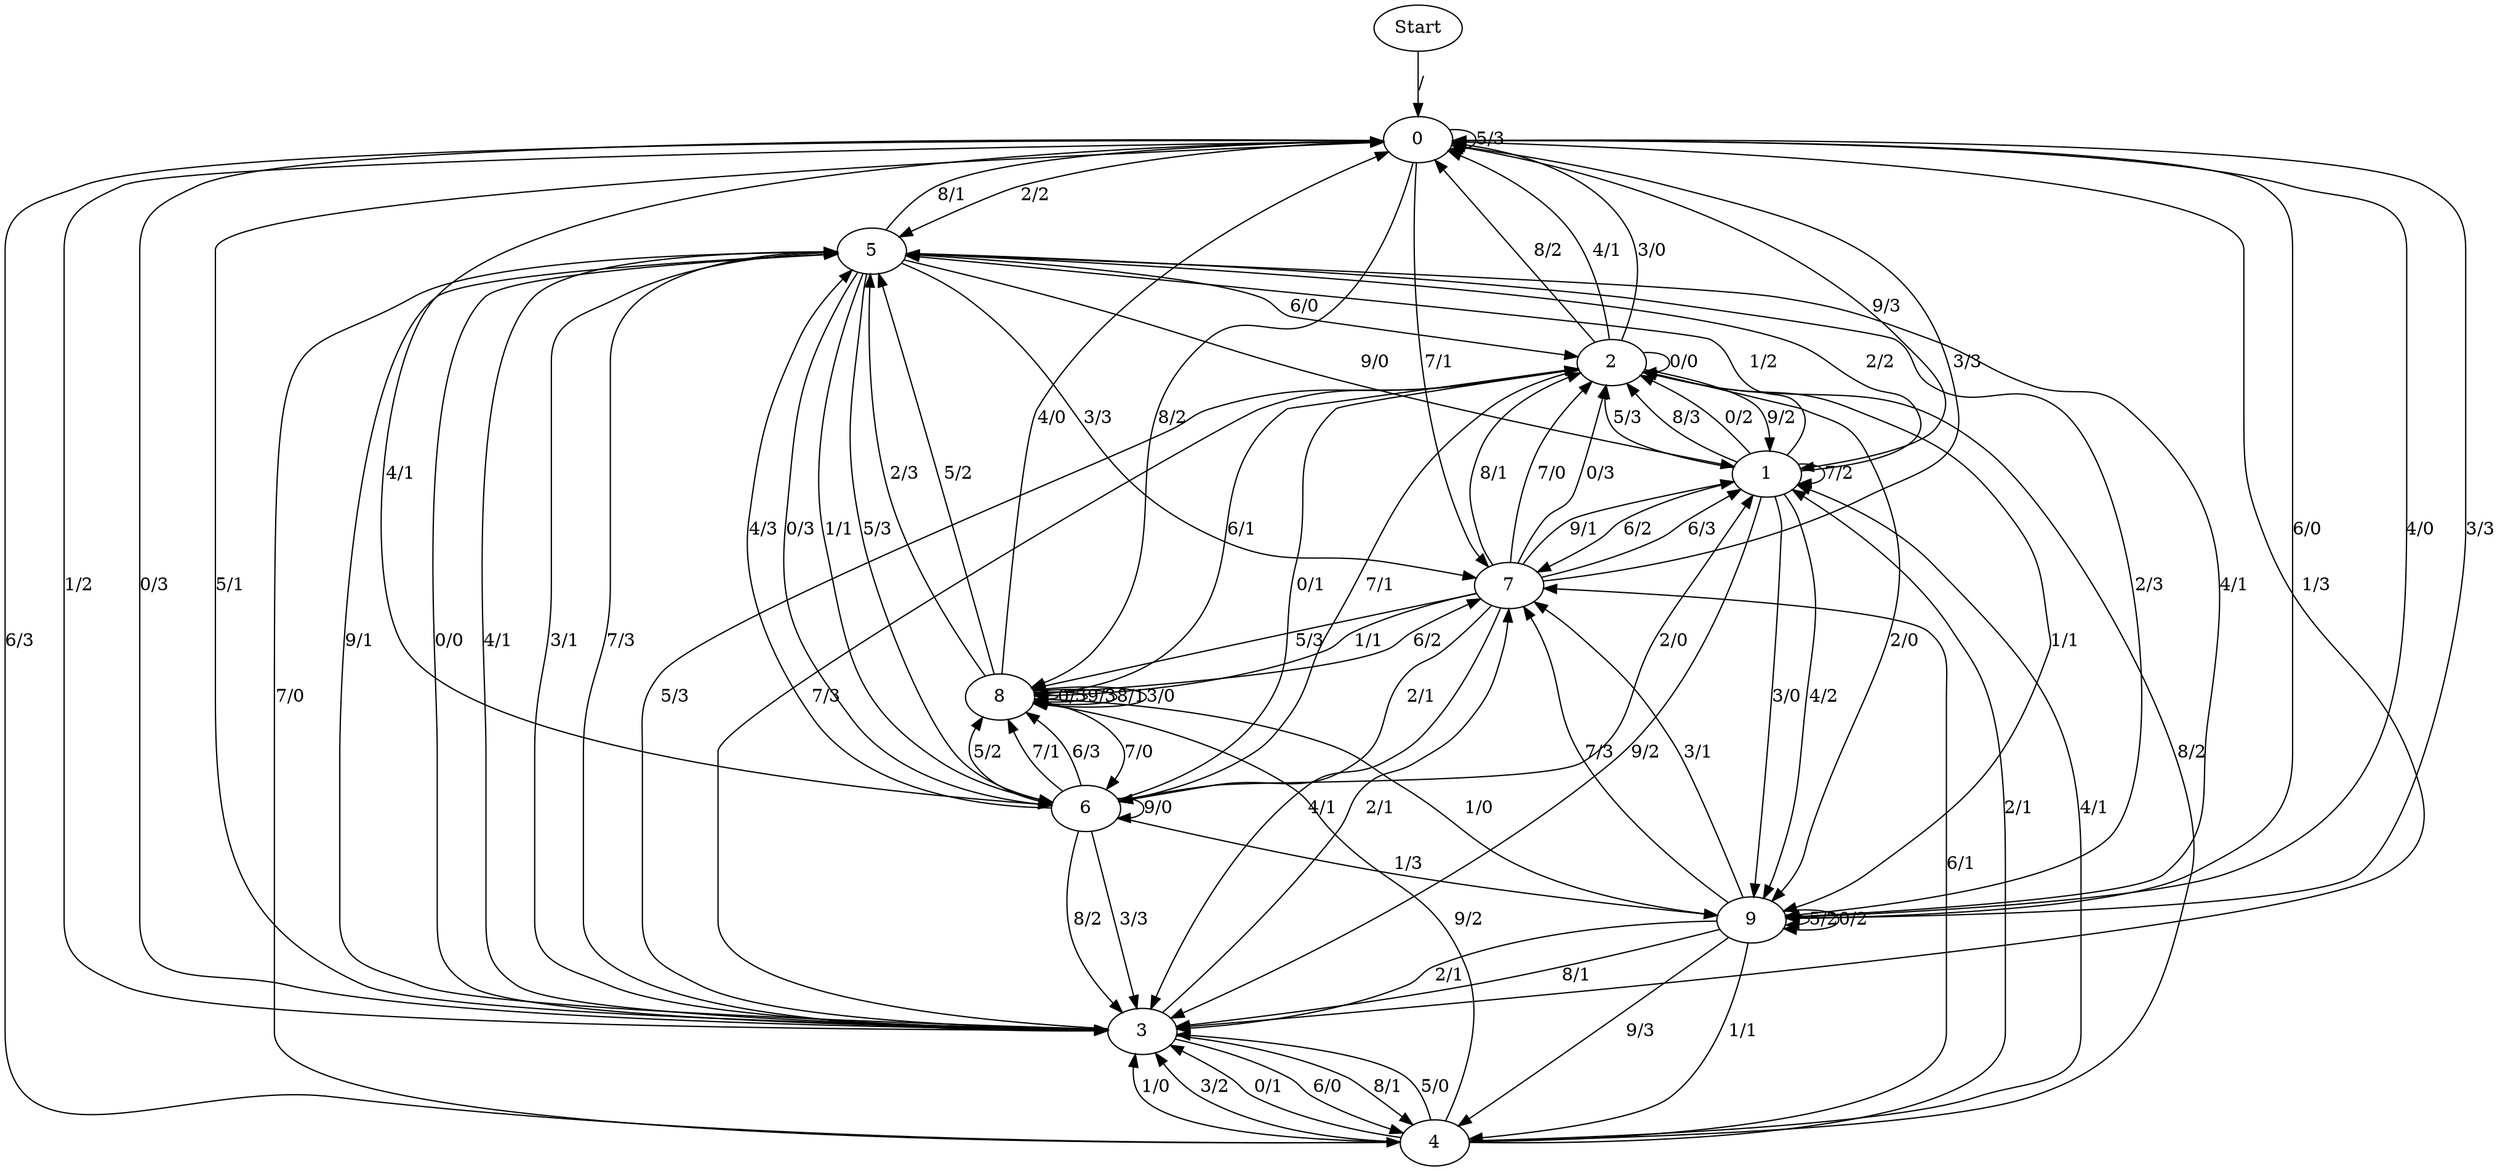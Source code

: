digraph {
	Start -> 0 [label="/"]
	0 -> 5 [label="2/2"]
	0 -> 6 [label="4/1"]
	0 -> 9 [label="3/3"]
	0 -> 4 [label="6/3"]
	0 -> 3 [label="1/2"]
	0 -> 7 [label="7/1"]
	0 -> 8 [label="8/2"]
	0 -> 1 [label="9/3"]
	0 -> 0 [label="5/3"]
	0 -> 3 [label="0/3"]
	5 -> 9 [label="4/1"]
	5 -> 9 [label="2/3"]
	5 -> 7 [label="3/3"]
	5 -> 6 [label="5/3"]
	5 -> 3 [label="7/3"]
	5 -> 1 [label="9/0"]
	5 -> 2 [label="6/0"]
	5 -> 6 [label="1/1"]
	5 -> 0 [label="8/1"]
	5 -> 6 [label="0/3"]
	9 -> 3 [label="8/1"]
	9 -> 7 [label="3/1"]
	9 -> 9 [label="5/2"]
	9 -> 7 [label="7/3"]
	9 -> 9 [label="0/2"]
	9 -> 0 [label="6/0"]
	9 -> 3 [label="2/1"]
	9 -> 4 [label="1/1"]
	9 -> 4 [label="9/3"]
	9 -> 0 [label="4/0"]
	7 -> 2 [label="0/3"]
	7 -> 0 [label="3/3"]
	7 -> 8 [label="5/3"]
	7 -> 2 [label="8/1"]
	7 -> 8 [label="1/1"]
	7 -> 1 [label="6/3"]
	7 -> 6 [label="2/1"]
	7 -> 2 [label="7/0"]
	7 -> 1 [label="9/1"]
	7 -> 3 [label="4/1"]
	8 -> 9 [label="1/0"]
	8 -> 5 [label="2/3"]
	8 -> 5 [label="5/2"]
	8 -> 8 [label="0/3"]
	8 -> 7 [label="6/2"]
	8 -> 6 [label="7/0"]
	8 -> 8 [label="9/3"]
	8 -> 0 [label="4/0"]
	8 -> 8 [label="8/1"]
	8 -> 8 [label="3/0"]
	6 -> 2 [label="0/1"]
	6 -> 9 [label="1/3"]
	6 -> 8 [label="5/2"]
	6 -> 1 [label="2/0"]
	6 -> 6 [label="9/0"]
	6 -> 3 [label="3/3"]
	6 -> 8 [label="7/1"]
	6 -> 5 [label="4/3"]
	6 -> 8 [label="6/3"]
	6 -> 3 [label="8/2"]
	1 -> 9 [label="3/0"]
	1 -> 7 [label="6/2"]
	1 -> 3 [label="9/2"]
	1 -> 5 [label="2/2"]
	1 -> 2 [label="5/3"]
	1 -> 5 [label="1/2"]
	1 -> 1 [label="7/2"]
	1 -> 9 [label="4/2"]
	1 -> 2 [label="8/3"]
	1 -> 2 [label="0/2"]
	2 -> 8 [label="6/1"]
	2 -> 1 [label="9/2"]
	2 -> 2 [label="0/0"]
	2 -> 0 [label="8/2"]
	2 -> 3 [label="5/3"]
	2 -> 6 [label="7/1"]
	2 -> 9 [label="1/1"]
	2 -> 9 [label="2/0"]
	2 -> 0 [label="4/1"]
	2 -> 0 [label="3/0"]
	3 -> 5 [label="9/1"]
	3 -> 5 [label="0/0"]
	3 -> 4 [label="8/1"]
	3 -> 0 [label="5/1"]
	3 -> 4 [label="6/0"]
	3 -> 2 [label="7/3"]
	3 -> 0 [label="1/3"]
	3 -> 5 [label="4/1"]
	3 -> 7 [label="2/1"]
	3 -> 5 [label="3/1"]
	4 -> 3 [label="5/0"]
	4 -> 8 [label="9/2"]
	4 -> 2 [label="8/2"]
	4 -> 3 [label="1/0"]
	4 -> 1 [label="2/1"]
	4 -> 1 [label="4/1"]
	4 -> 3 [label="3/2"]
	4 -> 7 [label="6/1"]
	4 -> 5 [label="7/0"]
	4 -> 3 [label="0/1"]
}
